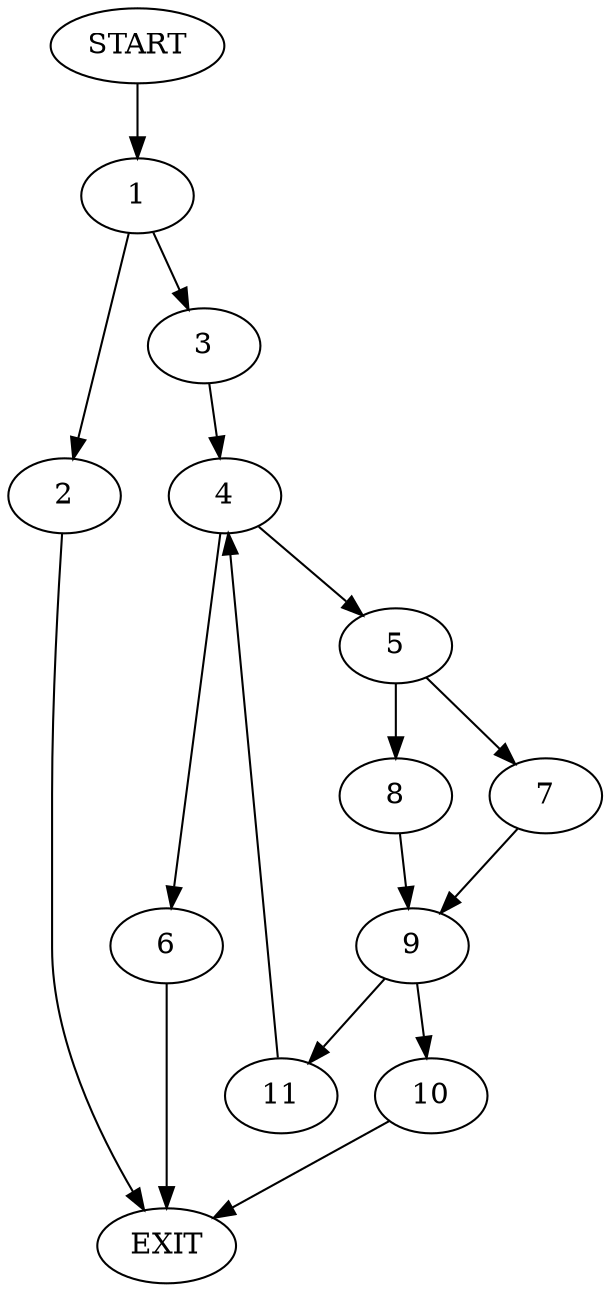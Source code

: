 digraph {
0 [label="START"]
12 [label="EXIT"]
0 -> 1
1 -> 2
1 -> 3
2 -> 12
3 -> 4
4 -> 5
4 -> 6
6 -> 12
5 -> 7
5 -> 8
7 -> 9
8 -> 9
9 -> 10
9 -> 11
11 -> 4
10 -> 12
}
